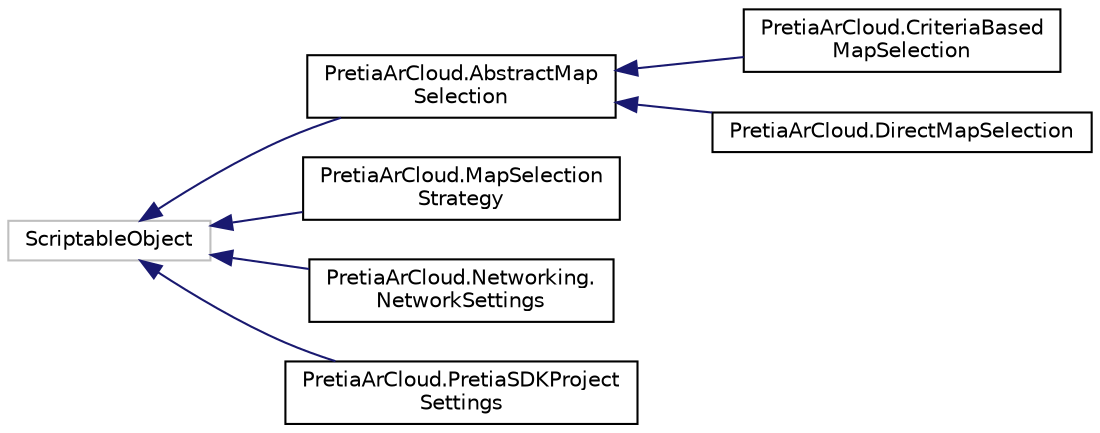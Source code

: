 digraph "Graphical Class Hierarchy"
{
 // LATEX_PDF_SIZE
  edge [fontname="Helvetica",fontsize="10",labelfontname="Helvetica",labelfontsize="10"];
  node [fontname="Helvetica",fontsize="10",shape=record];
  rankdir="LR";
  Node24 [label="ScriptableObject",height=0.2,width=0.4,color="grey75", fillcolor="white", style="filled",tooltip=" "];
  Node24 -> Node0 [dir="back",color="midnightblue",fontsize="10",style="solid",fontname="Helvetica"];
  Node0 [label="PretiaArCloud.AbstractMap\lSelection",height=0.2,width=0.4,color="black", fillcolor="white", style="filled",URL="$classPretiaArCloud_1_1AbstractMapSelection.html",tooltip=" "];
  Node0 -> Node1 [dir="back",color="midnightblue",fontsize="10",style="solid",fontname="Helvetica"];
  Node1 [label="PretiaArCloud.CriteriaBased\lMapSelection",height=0.2,width=0.4,color="black", fillcolor="white", style="filled",URL="$classPretiaArCloud_1_1CriteriaBasedMapSelection.html",tooltip=" "];
  Node0 -> Node2 [dir="back",color="midnightblue",fontsize="10",style="solid",fontname="Helvetica"];
  Node2 [label="PretiaArCloud.DirectMapSelection",height=0.2,width=0.4,color="black", fillcolor="white", style="filled",URL="$classPretiaArCloud_1_1DirectMapSelection.html",tooltip=" "];
  Node24 -> Node28 [dir="back",color="midnightblue",fontsize="10",style="solid",fontname="Helvetica"];
  Node28 [label="PretiaArCloud.MapSelection\lStrategy",height=0.2,width=0.4,color="black", fillcolor="white", style="filled",URL="$classPretiaArCloud_1_1MapSelectionStrategy.html",tooltip=" "];
  Node24 -> Node29 [dir="back",color="midnightblue",fontsize="10",style="solid",fontname="Helvetica"];
  Node29 [label="PretiaArCloud.Networking.\lNetworkSettings",height=0.2,width=0.4,color="black", fillcolor="white", style="filled",URL="$classPretiaArCloud_1_1Networking_1_1NetworkSettings.html",tooltip=" "];
  Node24 -> Node30 [dir="back",color="midnightblue",fontsize="10",style="solid",fontname="Helvetica"];
  Node30 [label="PretiaArCloud.PretiaSDKProject\lSettings",height=0.2,width=0.4,color="black", fillcolor="white", style="filled",URL="$classPretiaArCloud_1_1PretiaSDKProjectSettings.html",tooltip=" "];
}
